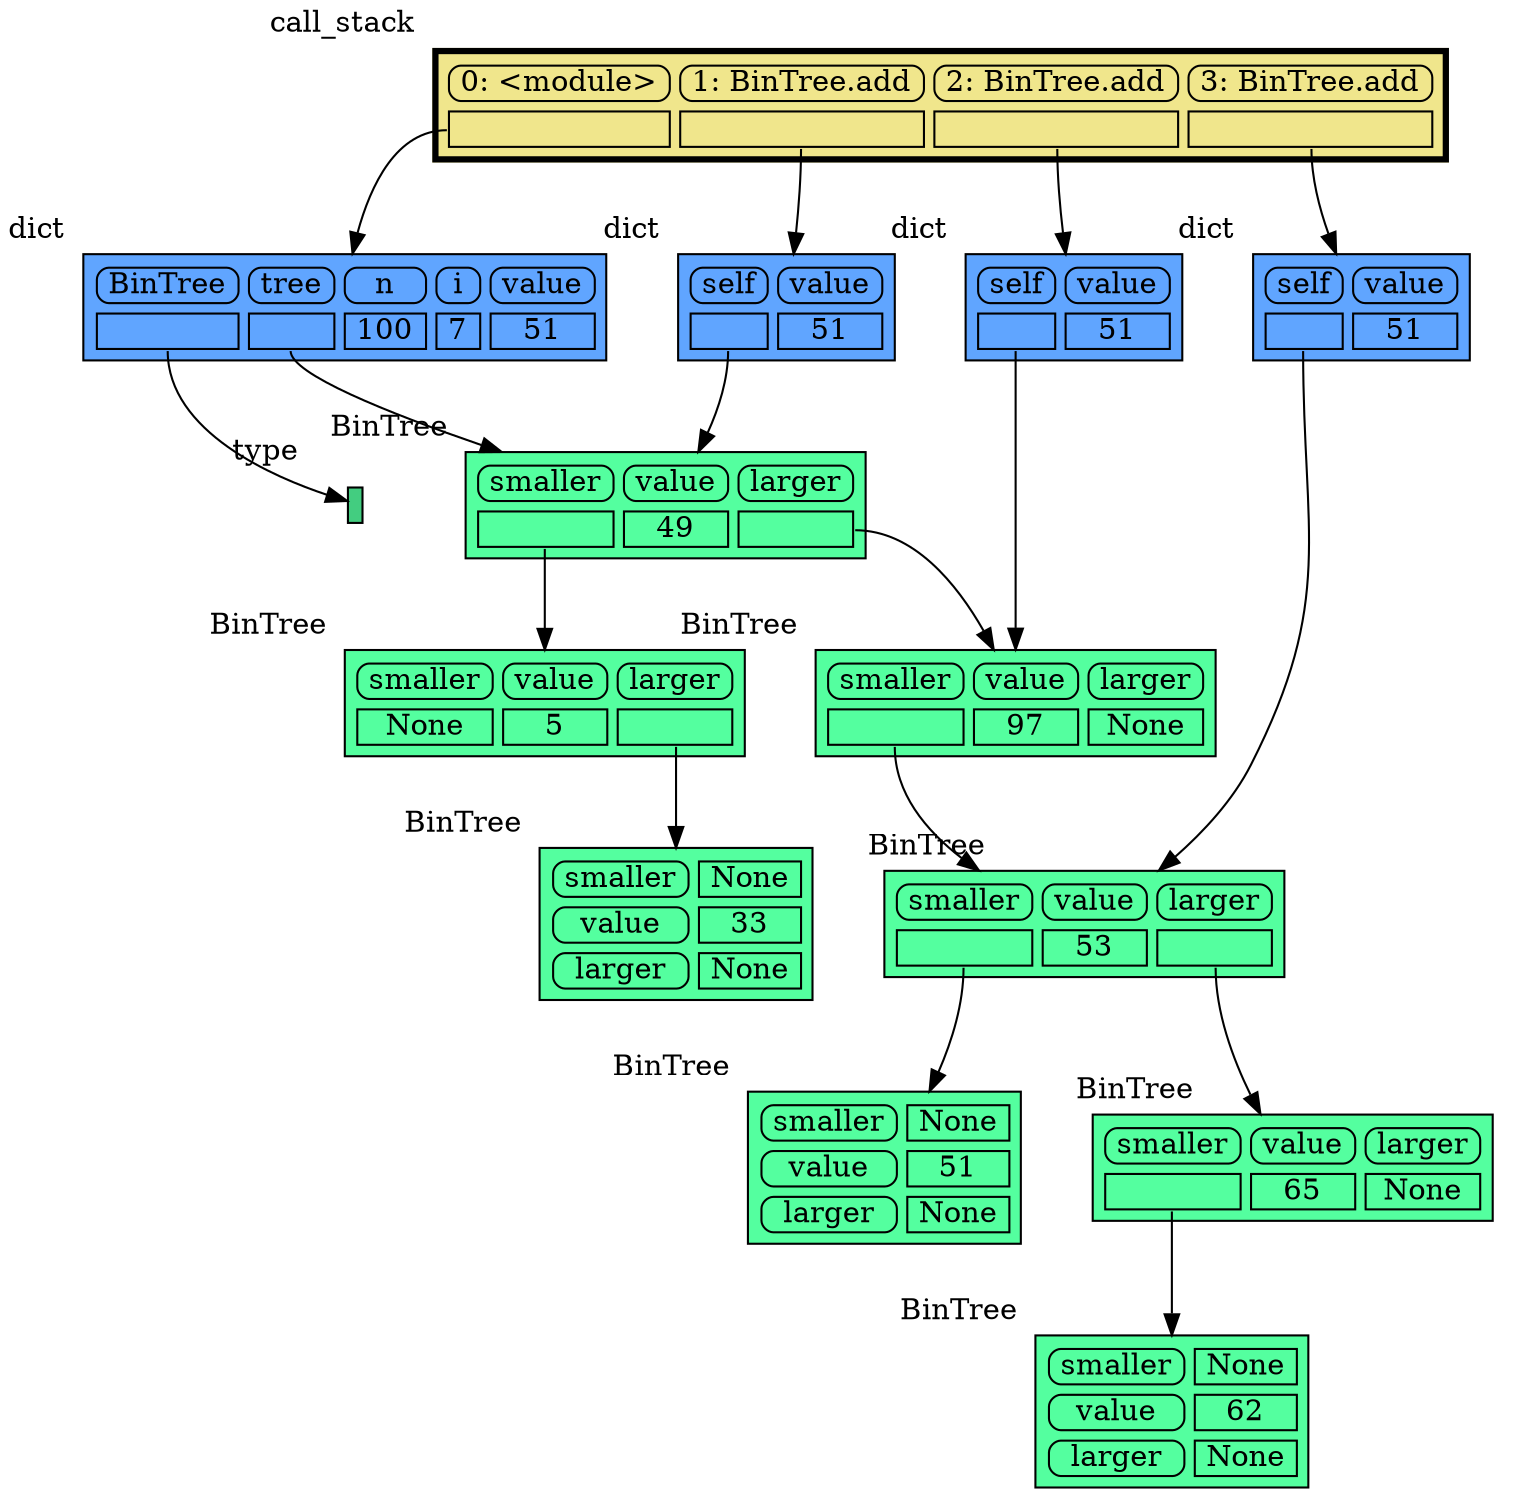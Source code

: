 digraph memory_graph {
	node [shape=plaintext]
	node793996768 [label=<
<TABLE BORDER="1" CELLBORDER="1" CELLSPACING="0" CELLPADDING="0" BGCOLOR="seagreen3" PORT="table">
    <TR><TD BORDER="0"> </TD></TR>
</TABLE>
> xlabel=type]
	node127870028342976 [label=<
<TABLE BORDER="1" CELLBORDER="1" CELLSPACING="5" CELLPADDING="0" BGCOLOR="seagreen1" PORT="table">
    <TR><TD BORDER="1" STYLE="ROUNDED"> smaller </TD><TD BORDER="1"> None </TD></TR>
    <TR><TD BORDER="1" STYLE="ROUNDED"> value </TD><TD BORDER="1"> 33 </TD></TR>
    <TR><TD BORDER="1" STYLE="ROUNDED"> larger </TD><TD BORDER="1"> None </TD></TR>
</TABLE>
> xlabel=BinTree]
	node127870028342928 [label=<
<TABLE BORDER="1" CELLBORDER="1" CELLSPACING="5" CELLPADDING="0" BGCOLOR="seagreen1" PORT="table">
    <TR><TD BORDER="1" STYLE="ROUNDED"> smaller </TD><TD BORDER="1" STYLE="ROUNDED"> value </TD><TD BORDER="1" STYLE="ROUNDED"> larger </TD></TR>
    <TR><TD BORDER="1"> None </TD><TD BORDER="1"> 5 </TD><TD BORDER="1" PORT="ref0"> </TD></TR>
</TABLE>
> xlabel=BinTree]
	node127870028342928:ref0 -> node127870028342976:table [style=solid]
	node127870028343120 [label=<
<TABLE BORDER="1" CELLBORDER="1" CELLSPACING="5" CELLPADDING="0" BGCOLOR="seagreen1" PORT="table">
    <TR><TD BORDER="1" STYLE="ROUNDED"> smaller </TD><TD BORDER="1"> None </TD></TR>
    <TR><TD BORDER="1" STYLE="ROUNDED"> value </TD><TD BORDER="1"> 51 </TD></TR>
    <TR><TD BORDER="1" STYLE="ROUNDED"> larger </TD><TD BORDER="1"> None </TD></TR>
</TABLE>
> xlabel=BinTree]
	node127870028343072 [label=<
<TABLE BORDER="1" CELLBORDER="1" CELLSPACING="5" CELLPADDING="0" BGCOLOR="seagreen1" PORT="table">
    <TR><TD BORDER="1" STYLE="ROUNDED"> smaller </TD><TD BORDER="1"> None </TD></TR>
    <TR><TD BORDER="1" STYLE="ROUNDED"> value </TD><TD BORDER="1"> 62 </TD></TR>
    <TR><TD BORDER="1" STYLE="ROUNDED"> larger </TD><TD BORDER="1"> None </TD></TR>
</TABLE>
> xlabel=BinTree]
	node127870028343024 [label=<
<TABLE BORDER="1" CELLBORDER="1" CELLSPACING="5" CELLPADDING="0" BGCOLOR="seagreen1" PORT="table">
    <TR><TD BORDER="1" STYLE="ROUNDED"> smaller </TD><TD BORDER="1" STYLE="ROUNDED"> value </TD><TD BORDER="1" STYLE="ROUNDED"> larger </TD></TR>
    <TR><TD BORDER="1" PORT="ref0"> </TD><TD BORDER="1"> 65 </TD><TD BORDER="1"> None </TD></TR>
</TABLE>
> xlabel=BinTree]
	node127870028343024:ref0 -> node127870028343072:table [style=solid]
	node127870028342880 [label=<
<TABLE BORDER="1" CELLBORDER="1" CELLSPACING="5" CELLPADDING="0" BGCOLOR="seagreen1" PORT="table">
    <TR><TD BORDER="1" STYLE="ROUNDED"> smaller </TD><TD BORDER="1" STYLE="ROUNDED"> value </TD><TD BORDER="1" STYLE="ROUNDED"> larger </TD></TR>
    <TR><TD BORDER="1" PORT="ref0"> </TD><TD BORDER="1"> 53 </TD><TD BORDER="1" PORT="ref1"> </TD></TR>
</TABLE>
> xlabel=BinTree]
	node127870028342880:ref0 -> node127870028343120:table [style=solid]
	node127870028342880:ref1 -> node127870028343024:table [style=solid]
	node127870031167456 [label=<
<TABLE BORDER="1" CELLBORDER="1" CELLSPACING="5" CELLPADDING="0" BGCOLOR="seagreen1" PORT="table">
    <TR><TD BORDER="1" STYLE="ROUNDED"> smaller </TD><TD BORDER="1" STYLE="ROUNDED"> value </TD><TD BORDER="1" STYLE="ROUNDED"> larger </TD></TR>
    <TR><TD BORDER="1" PORT="ref0"> </TD><TD BORDER="1"> 97 </TD><TD BORDER="1"> None </TD></TR>
</TABLE>
> xlabel=BinTree]
	node127870031167456:ref0 -> node127870028342880:table [style=solid]
	node127870031167408 [label=<
<TABLE BORDER="1" CELLBORDER="1" CELLSPACING="5" CELLPADDING="0" BGCOLOR="seagreen1" PORT="table">
    <TR><TD BORDER="1" STYLE="ROUNDED"> smaller </TD><TD BORDER="1" STYLE="ROUNDED"> value </TD><TD BORDER="1" STYLE="ROUNDED"> larger </TD></TR>
    <TR><TD BORDER="1" PORT="ref0"> </TD><TD BORDER="1"> 49 </TD><TD BORDER="1" PORT="ref1"> </TD></TR>
</TABLE>
> xlabel=BinTree]
	node127870031167408:ref0 -> node127870028342928:table [style=solid]
	node127870031167408:ref1 -> node127870031167456:table [style=solid]
	node127870028357056 [label=<
<TABLE BORDER="1" CELLBORDER="1" CELLSPACING="5" CELLPADDING="0" BGCOLOR="#60a5ff" PORT="table">
    <TR><TD BORDER="1" STYLE="ROUNDED"> BinTree </TD><TD BORDER="1" STYLE="ROUNDED"> tree </TD><TD BORDER="1" STYLE="ROUNDED"> n </TD><TD BORDER="1" STYLE="ROUNDED"> i </TD><TD BORDER="1" STYLE="ROUNDED"> value </TD></TR>
    <TR><TD BORDER="1" PORT="ref0"> </TD><TD BORDER="1" PORT="ref1"> </TD><TD BORDER="1"> 100 </TD><TD BORDER="1"> 7 </TD><TD BORDER="1"> 51 </TD></TR>
</TABLE>
> xlabel=dict]
	node127870028357056:ref0 -> node793996768:table [style=solid]
	node127870028357056:ref1 -> node127870031167408:table [style=solid]
	node127870028364544 [label=<
<TABLE BORDER="1" CELLBORDER="1" CELLSPACING="5" CELLPADDING="0" BGCOLOR="#60a5ff" PORT="table">
    <TR><TD BORDER="1" STYLE="ROUNDED"> self </TD><TD BORDER="1" STYLE="ROUNDED"> value </TD></TR>
    <TR><TD BORDER="1" PORT="ref0"> </TD><TD BORDER="1"> 51 </TD></TR>
</TABLE>
> xlabel=dict]
	node127870028364544:ref0 -> node127870031167408:table [style=solid]
	node127870028436288 [label=<
<TABLE BORDER="1" CELLBORDER="1" CELLSPACING="5" CELLPADDING="0" BGCOLOR="#60a5ff" PORT="table">
    <TR><TD BORDER="1" STYLE="ROUNDED"> self </TD><TD BORDER="1" STYLE="ROUNDED"> value </TD></TR>
    <TR><TD BORDER="1" PORT="ref0"> </TD><TD BORDER="1"> 51 </TD></TR>
</TABLE>
> xlabel=dict]
	node127870028436288:ref0 -> node127870031167456:table [style=solid]
	node127870028436480 [label=<
<TABLE BORDER="1" CELLBORDER="1" CELLSPACING="5" CELLPADDING="0" BGCOLOR="#60a5ff" PORT="table">
    <TR><TD BORDER="1" STYLE="ROUNDED"> self </TD><TD BORDER="1" STYLE="ROUNDED"> value </TD></TR>
    <TR><TD BORDER="1" PORT="ref0"> </TD><TD BORDER="1"> 51 </TD></TR>
</TABLE>
> xlabel=dict]
	node127870028436480:ref0 -> node127870028342880:table [style=solid]
	node127870028410592 [label=<
<TABLE BORDER="3" CELLBORDER="1" CELLSPACING="5" CELLPADDING="0" BGCOLOR="khaki" PORT="table">
    <TR><TD BORDER="1" STYLE="ROUNDED"> 0: &lt;module&gt; </TD><TD BORDER="1" STYLE="ROUNDED"> 1: BinTree.add </TD><TD BORDER="1" STYLE="ROUNDED"> 2: BinTree.add </TD><TD BORDER="1" STYLE="ROUNDED"> 3: BinTree.add </TD></TR>
    <TR><TD BORDER="1" PORT="ref0"> </TD><TD BORDER="1" PORT="ref1"> </TD><TD BORDER="1" PORT="ref2"> </TD><TD BORDER="1" PORT="ref3"> </TD></TR>
</TABLE>
> xlabel=call_stack]
	node127870028410592:ref0 -> node127870028357056:table [style=solid]
	node127870028410592:ref1 -> node127870028364544:table [style=solid]
	node127870028410592:ref2 -> node127870028436288:table [style=solid]
	node127870028410592:ref3 -> node127870028436480:table [style=solid]
subgraph { rank=same; node127870028357056 -> node127870028364544 -> node127870028436288 -> node127870028436480[weight=10, style=invis]; }
subgraph { rank=same; node793996768 -> node127870031167408[weight=10, style=invis]; }
subgraph { rank=same; node127870028342928 -> node127870031167456[weight=10, style=invis]; }
subgraph { rank=same; node127870028342976 -> node127870028342880[weight=10, style=invis]; }
subgraph { rank=same; node127870028343120 -> node127870028343024[weight=10, style=invis]; }
}
